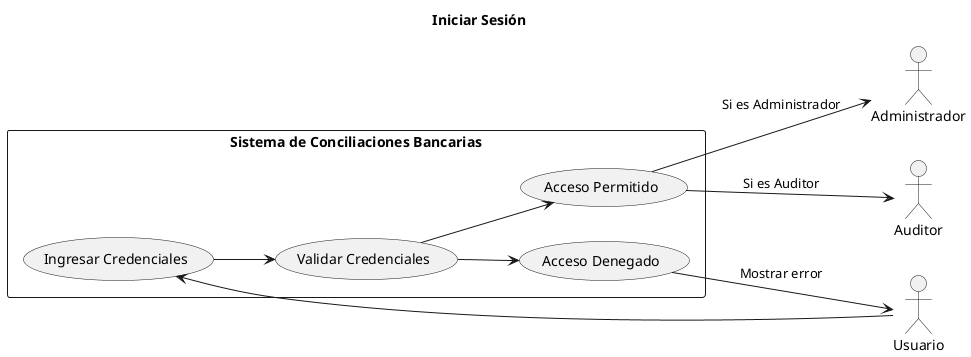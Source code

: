 @startuml IniciarSesion
title Iniciar Sesión
left to right direction

actor Usuario
actor Administrador as admin
actor Auditor as auditor

rectangle "Sistema de Conciliaciones Bancarias" {
    Usuario -> (Ingresar Credenciales)
    (Ingresar Credenciales) --> (Validar Credenciales)
    (Validar Credenciales) --> (Acceso Permitido)
    (Validar Credenciales) --> (Acceso Denegado)
    (Acceso Permitido) --> admin : Si es Administrador
    (Acceso Permitido) --> auditor : Si es Auditor
    (Acceso Denegado) --> Usuario : Mostrar error
}

@enduml